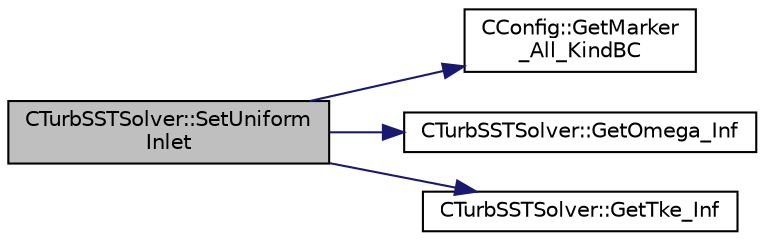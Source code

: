 digraph "CTurbSSTSolver::SetUniformInlet"
{
 // LATEX_PDF_SIZE
  edge [fontname="Helvetica",fontsize="10",labelfontname="Helvetica",labelfontsize="10"];
  node [fontname="Helvetica",fontsize="10",shape=record];
  rankdir="LR";
  Node1 [label="CTurbSSTSolver::SetUniform\lInlet",height=0.2,width=0.4,color="black", fillcolor="grey75", style="filled", fontcolor="black",tooltip="Set a uniform inlet profile."];
  Node1 -> Node2 [color="midnightblue",fontsize="10",style="solid",fontname="Helvetica"];
  Node2 [label="CConfig::GetMarker\l_All_KindBC",height=0.2,width=0.4,color="black", fillcolor="white", style="filled",URL="$classCConfig.html#ae003cd8f406eaaa91849a774c9a20730",tooltip="Get the kind of boundary for each marker."];
  Node1 -> Node3 [color="midnightblue",fontsize="10",style="solid",fontname="Helvetica"];
  Node3 [label="CTurbSSTSolver::GetOmega_Inf",height=0.2,width=0.4,color="black", fillcolor="white", style="filled",URL="$classCTurbSSTSolver.html#ae420de921d0718986275da5f99cdc8f0",tooltip="Get the value of the turbulent frequency."];
  Node1 -> Node4 [color="midnightblue",fontsize="10",style="solid",fontname="Helvetica"];
  Node4 [label="CTurbSSTSolver::GetTke_Inf",height=0.2,width=0.4,color="black", fillcolor="white", style="filled",URL="$classCTurbSSTSolver.html#af1cc649caf5aa2b758bc35af109a0dbb",tooltip="Get the value of the turbulent kinetic energy."];
}
